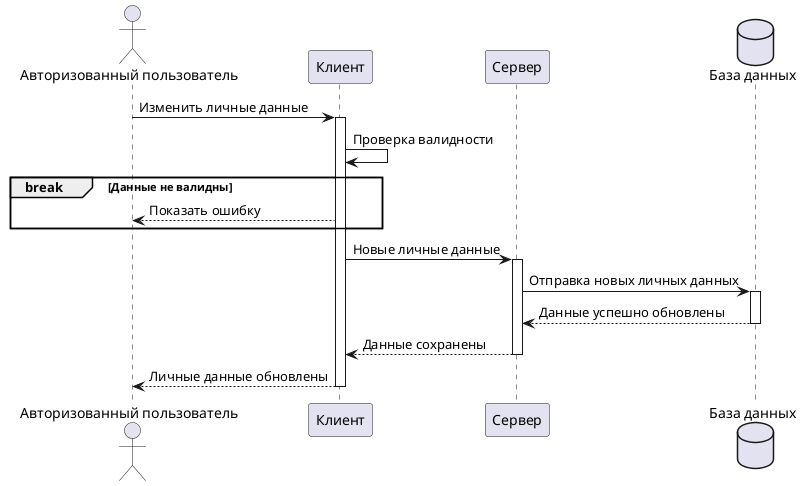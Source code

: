 @startuml
actor "Авторизованный пользователь" as user
participant "Клиент" as client
participant "Сервер" as server
database "База данных" as db

user -> client : Изменить личные данные
activate client

client -> client: Проверка валидности
break Данные не валидны
    client --> user: Показать ошибку
end

client -> server: Новые личные данные
activate server
server -> db: Отправка новых личных данных
activate db
db --> server: Данные успешно обновлены
deactivate db
server --> client: Данные сохранены
deactivate server
client --> user: Личные данные обновлены
deactivate client
@enduml